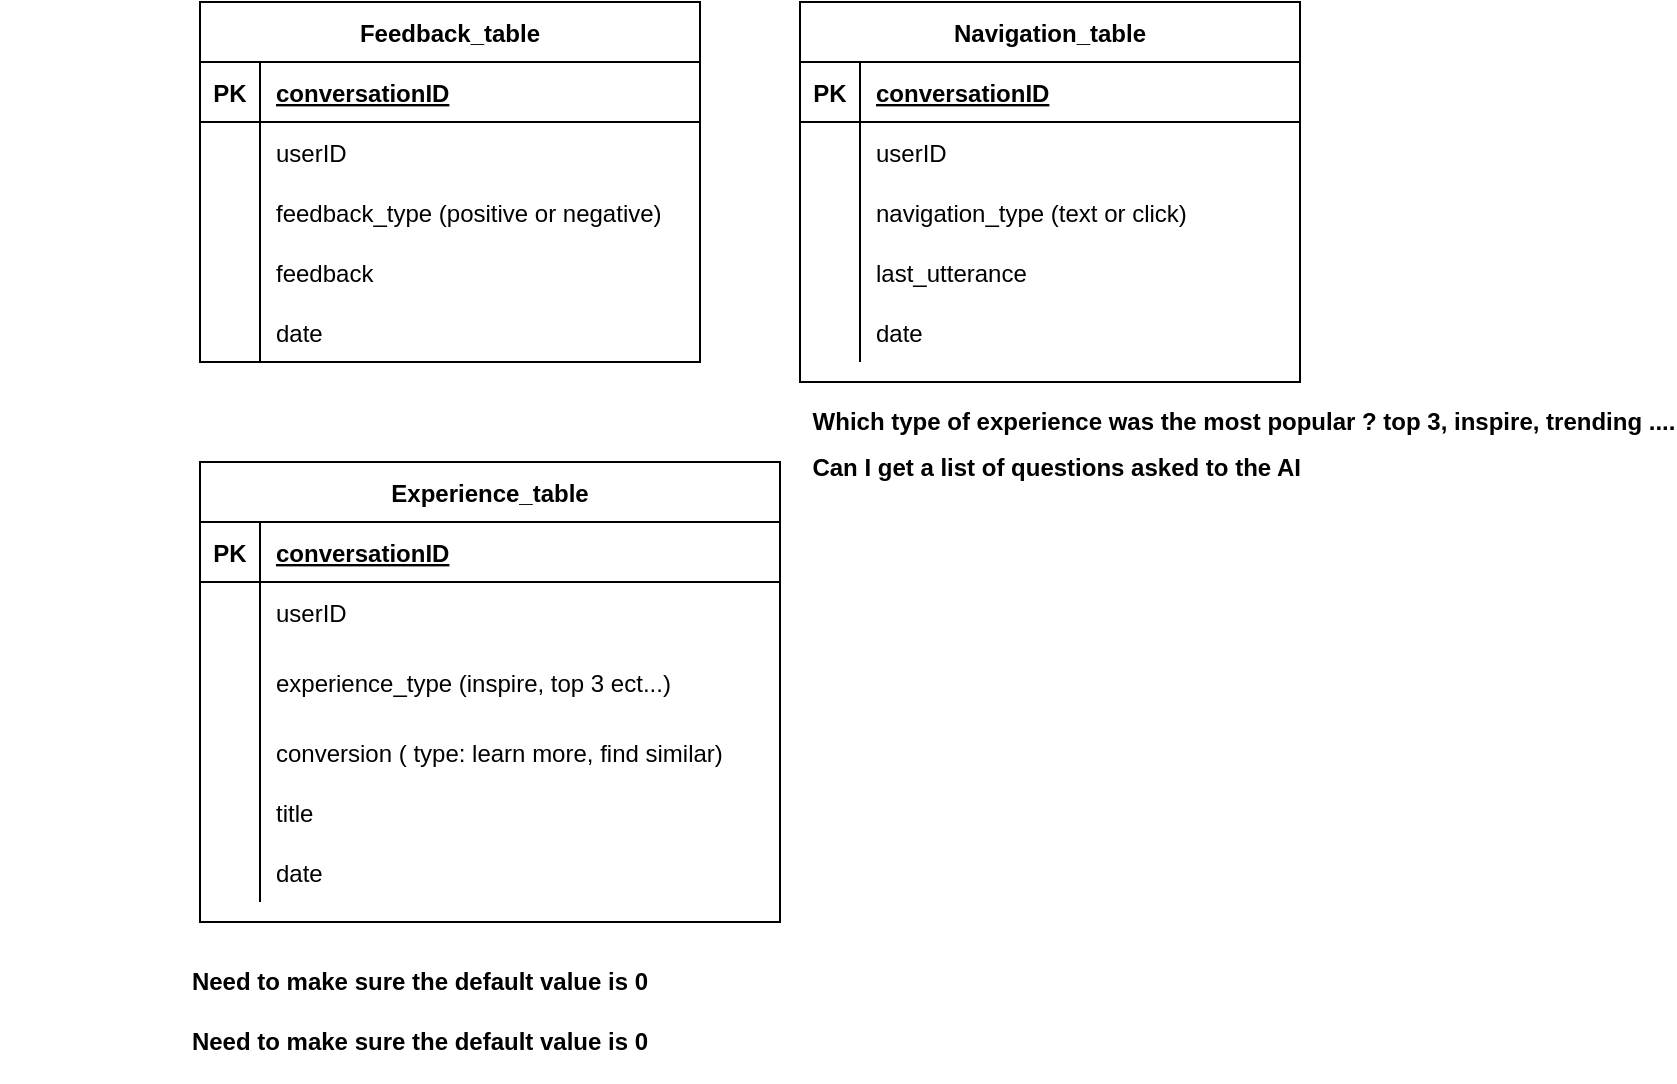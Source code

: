 <mxfile version="24.7.17">
  <diagram id="R2lEEEUBdFMjLlhIrx00" name="Page-1">
    <mxGraphModel dx="2071" dy="744" grid="1" gridSize="10" guides="1" tooltips="1" connect="1" arrows="1" fold="1" page="1" pageScale="1" pageWidth="850" pageHeight="1100" math="0" shadow="0" extFonts="Permanent Marker^https://fonts.googleapis.com/css?family=Permanent+Marker">
      <root>
        <mxCell id="0" />
        <mxCell id="1" parent="0" />
        <mxCell id="C-vyLk0tnHw3VtMMgP7b-23" value="Feedback_table" style="shape=table;startSize=30;container=1;collapsible=1;childLayout=tableLayout;fixedRows=1;rowLines=0;fontStyle=1;align=center;resizeLast=1;" parent="1" vertex="1">
          <mxGeometry x="10" y="70" width="250" height="180" as="geometry" />
        </mxCell>
        <mxCell id="C-vyLk0tnHw3VtMMgP7b-24" value="" style="shape=partialRectangle;collapsible=0;dropTarget=0;pointerEvents=0;fillColor=none;points=[[0,0.5],[1,0.5]];portConstraint=eastwest;top=0;left=0;right=0;bottom=1;" parent="C-vyLk0tnHw3VtMMgP7b-23" vertex="1">
          <mxGeometry y="30" width="250" height="30" as="geometry" />
        </mxCell>
        <mxCell id="C-vyLk0tnHw3VtMMgP7b-25" value="PK" style="shape=partialRectangle;overflow=hidden;connectable=0;fillColor=none;top=0;left=0;bottom=0;right=0;fontStyle=1;" parent="C-vyLk0tnHw3VtMMgP7b-24" vertex="1">
          <mxGeometry width="30" height="30" as="geometry">
            <mxRectangle width="30" height="30" as="alternateBounds" />
          </mxGeometry>
        </mxCell>
        <mxCell id="C-vyLk0tnHw3VtMMgP7b-26" value="conversationID" style="shape=partialRectangle;overflow=hidden;connectable=0;fillColor=none;top=0;left=0;bottom=0;right=0;align=left;spacingLeft=6;fontStyle=5;" parent="C-vyLk0tnHw3VtMMgP7b-24" vertex="1">
          <mxGeometry x="30" width="220" height="30" as="geometry">
            <mxRectangle width="220" height="30" as="alternateBounds" />
          </mxGeometry>
        </mxCell>
        <mxCell id="C-vyLk0tnHw3VtMMgP7b-27" value="" style="shape=partialRectangle;collapsible=0;dropTarget=0;pointerEvents=0;fillColor=none;points=[[0,0.5],[1,0.5]];portConstraint=eastwest;top=0;left=0;right=0;bottom=0;" parent="C-vyLk0tnHw3VtMMgP7b-23" vertex="1">
          <mxGeometry y="60" width="250" height="30" as="geometry" />
        </mxCell>
        <mxCell id="C-vyLk0tnHw3VtMMgP7b-28" value="" style="shape=partialRectangle;overflow=hidden;connectable=0;fillColor=none;top=0;left=0;bottom=0;right=0;" parent="C-vyLk0tnHw3VtMMgP7b-27" vertex="1">
          <mxGeometry width="30" height="30" as="geometry">
            <mxRectangle width="30" height="30" as="alternateBounds" />
          </mxGeometry>
        </mxCell>
        <mxCell id="C-vyLk0tnHw3VtMMgP7b-29" value="userID" style="shape=partialRectangle;overflow=hidden;connectable=0;fillColor=none;top=0;left=0;bottom=0;right=0;align=left;spacingLeft=6;" parent="C-vyLk0tnHw3VtMMgP7b-27" vertex="1">
          <mxGeometry x="30" width="220" height="30" as="geometry">
            <mxRectangle width="220" height="30" as="alternateBounds" />
          </mxGeometry>
        </mxCell>
        <mxCell id="DPVpC_hxmvyUEUFEsajV-7" style="shape=partialRectangle;collapsible=0;dropTarget=0;pointerEvents=0;fillColor=none;points=[[0,0.5],[1,0.5]];portConstraint=eastwest;top=0;left=0;right=0;bottom=0;" vertex="1" parent="C-vyLk0tnHw3VtMMgP7b-23">
          <mxGeometry y="90" width="250" height="30" as="geometry" />
        </mxCell>
        <mxCell id="DPVpC_hxmvyUEUFEsajV-8" style="shape=partialRectangle;overflow=hidden;connectable=0;fillColor=none;top=0;left=0;bottom=0;right=0;" vertex="1" parent="DPVpC_hxmvyUEUFEsajV-7">
          <mxGeometry width="30" height="30" as="geometry">
            <mxRectangle width="30" height="30" as="alternateBounds" />
          </mxGeometry>
        </mxCell>
        <mxCell id="DPVpC_hxmvyUEUFEsajV-9" value="feedback_type (positive or negative)" style="shape=partialRectangle;overflow=hidden;connectable=0;fillColor=none;top=0;left=0;bottom=0;right=0;align=left;spacingLeft=6;" vertex="1" parent="DPVpC_hxmvyUEUFEsajV-7">
          <mxGeometry x="30" width="220" height="30" as="geometry">
            <mxRectangle width="220" height="30" as="alternateBounds" />
          </mxGeometry>
        </mxCell>
        <mxCell id="DPVpC_hxmvyUEUFEsajV-30" style="shape=partialRectangle;collapsible=0;dropTarget=0;pointerEvents=0;fillColor=none;points=[[0,0.5],[1,0.5]];portConstraint=eastwest;top=0;left=0;right=0;bottom=0;" vertex="1" parent="C-vyLk0tnHw3VtMMgP7b-23">
          <mxGeometry y="120" width="250" height="30" as="geometry" />
        </mxCell>
        <mxCell id="DPVpC_hxmvyUEUFEsajV-31" style="shape=partialRectangle;overflow=hidden;connectable=0;fillColor=none;top=0;left=0;bottom=0;right=0;" vertex="1" parent="DPVpC_hxmvyUEUFEsajV-30">
          <mxGeometry width="30" height="30" as="geometry">
            <mxRectangle width="30" height="30" as="alternateBounds" />
          </mxGeometry>
        </mxCell>
        <mxCell id="DPVpC_hxmvyUEUFEsajV-32" value="feedback" style="shape=partialRectangle;overflow=hidden;connectable=0;fillColor=none;top=0;left=0;bottom=0;right=0;align=left;spacingLeft=6;" vertex="1" parent="DPVpC_hxmvyUEUFEsajV-30">
          <mxGeometry x="30" width="220" height="30" as="geometry">
            <mxRectangle width="220" height="30" as="alternateBounds" />
          </mxGeometry>
        </mxCell>
        <mxCell id="DPVpC_hxmvyUEUFEsajV-53" style="shape=partialRectangle;collapsible=0;dropTarget=0;pointerEvents=0;fillColor=none;points=[[0,0.5],[1,0.5]];portConstraint=eastwest;top=0;left=0;right=0;bottom=0;" vertex="1" parent="C-vyLk0tnHw3VtMMgP7b-23">
          <mxGeometry y="150" width="250" height="30" as="geometry" />
        </mxCell>
        <mxCell id="DPVpC_hxmvyUEUFEsajV-54" style="shape=partialRectangle;overflow=hidden;connectable=0;fillColor=none;top=0;left=0;bottom=0;right=0;" vertex="1" parent="DPVpC_hxmvyUEUFEsajV-53">
          <mxGeometry width="30" height="30" as="geometry">
            <mxRectangle width="30" height="30" as="alternateBounds" />
          </mxGeometry>
        </mxCell>
        <mxCell id="DPVpC_hxmvyUEUFEsajV-55" value="date" style="shape=partialRectangle;overflow=hidden;connectable=0;fillColor=none;top=0;left=0;bottom=0;right=0;align=left;spacingLeft=6;" vertex="1" parent="DPVpC_hxmvyUEUFEsajV-53">
          <mxGeometry x="30" width="220" height="30" as="geometry">
            <mxRectangle width="220" height="30" as="alternateBounds" />
          </mxGeometry>
        </mxCell>
        <mxCell id="DPVpC_hxmvyUEUFEsajV-10" value="Navigation_table" style="shape=table;startSize=30;container=1;collapsible=1;childLayout=tableLayout;fixedRows=1;rowLines=0;fontStyle=1;align=center;resizeLast=1;" vertex="1" parent="1">
          <mxGeometry x="310" y="70" width="250" height="190" as="geometry" />
        </mxCell>
        <mxCell id="DPVpC_hxmvyUEUFEsajV-11" value="" style="shape=partialRectangle;collapsible=0;dropTarget=0;pointerEvents=0;fillColor=none;points=[[0,0.5],[1,0.5]];portConstraint=eastwest;top=0;left=0;right=0;bottom=1;" vertex="1" parent="DPVpC_hxmvyUEUFEsajV-10">
          <mxGeometry y="30" width="250" height="30" as="geometry" />
        </mxCell>
        <mxCell id="DPVpC_hxmvyUEUFEsajV-12" value="PK" style="shape=partialRectangle;overflow=hidden;connectable=0;fillColor=none;top=0;left=0;bottom=0;right=0;fontStyle=1;" vertex="1" parent="DPVpC_hxmvyUEUFEsajV-11">
          <mxGeometry width="30" height="30" as="geometry">
            <mxRectangle width="30" height="30" as="alternateBounds" />
          </mxGeometry>
        </mxCell>
        <mxCell id="DPVpC_hxmvyUEUFEsajV-13" value="conversationID" style="shape=partialRectangle;overflow=hidden;connectable=0;fillColor=none;top=0;left=0;bottom=0;right=0;align=left;spacingLeft=6;fontStyle=5;" vertex="1" parent="DPVpC_hxmvyUEUFEsajV-11">
          <mxGeometry x="30" width="220" height="30" as="geometry">
            <mxRectangle width="220" height="30" as="alternateBounds" />
          </mxGeometry>
        </mxCell>
        <mxCell id="DPVpC_hxmvyUEUFEsajV-35" style="shape=partialRectangle;collapsible=0;dropTarget=0;pointerEvents=0;fillColor=none;points=[[0,0.5],[1,0.5]];portConstraint=eastwest;top=0;left=0;right=0;bottom=0;" vertex="1" parent="DPVpC_hxmvyUEUFEsajV-10">
          <mxGeometry y="60" width="250" height="30" as="geometry" />
        </mxCell>
        <mxCell id="DPVpC_hxmvyUEUFEsajV-36" style="shape=partialRectangle;overflow=hidden;connectable=0;fillColor=none;top=0;left=0;bottom=0;right=0;" vertex="1" parent="DPVpC_hxmvyUEUFEsajV-35">
          <mxGeometry width="30" height="30" as="geometry">
            <mxRectangle width="30" height="30" as="alternateBounds" />
          </mxGeometry>
        </mxCell>
        <mxCell id="DPVpC_hxmvyUEUFEsajV-37" value="userID" style="shape=partialRectangle;overflow=hidden;connectable=0;fillColor=none;top=0;left=0;bottom=0;right=0;align=left;spacingLeft=6;" vertex="1" parent="DPVpC_hxmvyUEUFEsajV-35">
          <mxGeometry x="30" width="220" height="30" as="geometry">
            <mxRectangle width="220" height="30" as="alternateBounds" />
          </mxGeometry>
        </mxCell>
        <mxCell id="DPVpC_hxmvyUEUFEsajV-14" value="" style="shape=partialRectangle;collapsible=0;dropTarget=0;pointerEvents=0;fillColor=none;points=[[0,0.5],[1,0.5]];portConstraint=eastwest;top=0;left=0;right=0;bottom=0;" vertex="1" parent="DPVpC_hxmvyUEUFEsajV-10">
          <mxGeometry y="90" width="250" height="30" as="geometry" />
        </mxCell>
        <mxCell id="DPVpC_hxmvyUEUFEsajV-15" value="" style="shape=partialRectangle;overflow=hidden;connectable=0;fillColor=none;top=0;left=0;bottom=0;right=0;" vertex="1" parent="DPVpC_hxmvyUEUFEsajV-14">
          <mxGeometry width="30" height="30" as="geometry">
            <mxRectangle width="30" height="30" as="alternateBounds" />
          </mxGeometry>
        </mxCell>
        <mxCell id="DPVpC_hxmvyUEUFEsajV-16" value="navigation_type (text or click)" style="shape=partialRectangle;overflow=hidden;connectable=0;fillColor=none;top=0;left=0;bottom=0;right=0;align=left;spacingLeft=6;" vertex="1" parent="DPVpC_hxmvyUEUFEsajV-14">
          <mxGeometry x="30" width="220" height="30" as="geometry">
            <mxRectangle width="220" height="30" as="alternateBounds" />
          </mxGeometry>
        </mxCell>
        <mxCell id="DPVpC_hxmvyUEUFEsajV-17" style="shape=partialRectangle;collapsible=0;dropTarget=0;pointerEvents=0;fillColor=none;points=[[0,0.5],[1,0.5]];portConstraint=eastwest;top=0;left=0;right=0;bottom=0;" vertex="1" parent="DPVpC_hxmvyUEUFEsajV-10">
          <mxGeometry y="120" width="250" height="30" as="geometry" />
        </mxCell>
        <mxCell id="DPVpC_hxmvyUEUFEsajV-18" style="shape=partialRectangle;overflow=hidden;connectable=0;fillColor=none;top=0;left=0;bottom=0;right=0;" vertex="1" parent="DPVpC_hxmvyUEUFEsajV-17">
          <mxGeometry width="30" height="30" as="geometry">
            <mxRectangle width="30" height="30" as="alternateBounds" />
          </mxGeometry>
        </mxCell>
        <mxCell id="DPVpC_hxmvyUEUFEsajV-19" value="last_utterance" style="shape=partialRectangle;overflow=hidden;connectable=0;fillColor=none;top=0;left=0;bottom=0;right=0;align=left;spacingLeft=6;" vertex="1" parent="DPVpC_hxmvyUEUFEsajV-17">
          <mxGeometry x="30" width="220" height="30" as="geometry">
            <mxRectangle width="220" height="30" as="alternateBounds" />
          </mxGeometry>
        </mxCell>
        <mxCell id="DPVpC_hxmvyUEUFEsajV-56" style="shape=partialRectangle;collapsible=0;dropTarget=0;pointerEvents=0;fillColor=none;points=[[0,0.5],[1,0.5]];portConstraint=eastwest;top=0;left=0;right=0;bottom=0;" vertex="1" parent="DPVpC_hxmvyUEUFEsajV-10">
          <mxGeometry y="150" width="250" height="30" as="geometry" />
        </mxCell>
        <mxCell id="DPVpC_hxmvyUEUFEsajV-57" style="shape=partialRectangle;overflow=hidden;connectable=0;fillColor=none;top=0;left=0;bottom=0;right=0;" vertex="1" parent="DPVpC_hxmvyUEUFEsajV-56">
          <mxGeometry width="30" height="30" as="geometry">
            <mxRectangle width="30" height="30" as="alternateBounds" />
          </mxGeometry>
        </mxCell>
        <mxCell id="DPVpC_hxmvyUEUFEsajV-58" value="date" style="shape=partialRectangle;overflow=hidden;connectable=0;fillColor=none;top=0;left=0;bottom=0;right=0;align=left;spacingLeft=6;" vertex="1" parent="DPVpC_hxmvyUEUFEsajV-56">
          <mxGeometry x="30" width="220" height="30" as="geometry">
            <mxRectangle width="220" height="30" as="alternateBounds" />
          </mxGeometry>
        </mxCell>
        <mxCell id="DPVpC_hxmvyUEUFEsajV-20" value="Experience_table" style="shape=table;startSize=30;container=1;collapsible=1;childLayout=tableLayout;fixedRows=1;rowLines=0;fontStyle=1;align=center;resizeLast=1;" vertex="1" parent="1">
          <mxGeometry x="10" y="300" width="290" height="230" as="geometry" />
        </mxCell>
        <mxCell id="DPVpC_hxmvyUEUFEsajV-21" value="" style="shape=partialRectangle;collapsible=0;dropTarget=0;pointerEvents=0;fillColor=none;points=[[0,0.5],[1,0.5]];portConstraint=eastwest;top=0;left=0;right=0;bottom=1;" vertex="1" parent="DPVpC_hxmvyUEUFEsajV-20">
          <mxGeometry y="30" width="290" height="30" as="geometry" />
        </mxCell>
        <mxCell id="DPVpC_hxmvyUEUFEsajV-22" value="PK" style="shape=partialRectangle;overflow=hidden;connectable=0;fillColor=none;top=0;left=0;bottom=0;right=0;fontStyle=1;" vertex="1" parent="DPVpC_hxmvyUEUFEsajV-21">
          <mxGeometry width="30" height="30" as="geometry">
            <mxRectangle width="30" height="30" as="alternateBounds" />
          </mxGeometry>
        </mxCell>
        <mxCell id="DPVpC_hxmvyUEUFEsajV-23" value="conversationID" style="shape=partialRectangle;overflow=hidden;connectable=0;fillColor=none;top=0;left=0;bottom=0;right=0;align=left;spacingLeft=6;fontStyle=5;" vertex="1" parent="DPVpC_hxmvyUEUFEsajV-21">
          <mxGeometry x="30" width="260" height="30" as="geometry">
            <mxRectangle width="260" height="30" as="alternateBounds" />
          </mxGeometry>
        </mxCell>
        <mxCell id="DPVpC_hxmvyUEUFEsajV-24" value="" style="shape=partialRectangle;collapsible=0;dropTarget=0;pointerEvents=0;fillColor=none;points=[[0,0.5],[1,0.5]];portConstraint=eastwest;top=0;left=0;right=0;bottom=0;" vertex="1" parent="DPVpC_hxmvyUEUFEsajV-20">
          <mxGeometry y="60" width="290" height="30" as="geometry" />
        </mxCell>
        <mxCell id="DPVpC_hxmvyUEUFEsajV-25" value="" style="shape=partialRectangle;overflow=hidden;connectable=0;fillColor=none;top=0;left=0;bottom=0;right=0;" vertex="1" parent="DPVpC_hxmvyUEUFEsajV-24">
          <mxGeometry width="30" height="30" as="geometry">
            <mxRectangle width="30" height="30" as="alternateBounds" />
          </mxGeometry>
        </mxCell>
        <mxCell id="DPVpC_hxmvyUEUFEsajV-26" value="userID" style="shape=partialRectangle;overflow=hidden;connectable=0;fillColor=none;top=0;left=0;bottom=0;right=0;align=left;spacingLeft=6;" vertex="1" parent="DPVpC_hxmvyUEUFEsajV-24">
          <mxGeometry x="30" width="260" height="30" as="geometry">
            <mxRectangle width="260" height="30" as="alternateBounds" />
          </mxGeometry>
        </mxCell>
        <mxCell id="DPVpC_hxmvyUEUFEsajV-27" style="shape=partialRectangle;collapsible=0;dropTarget=0;pointerEvents=0;fillColor=none;points=[[0,0.5],[1,0.5]];portConstraint=eastwest;top=0;left=0;right=0;bottom=0;" vertex="1" parent="DPVpC_hxmvyUEUFEsajV-20">
          <mxGeometry y="90" width="290" height="40" as="geometry" />
        </mxCell>
        <mxCell id="DPVpC_hxmvyUEUFEsajV-28" style="shape=partialRectangle;overflow=hidden;connectable=0;fillColor=none;top=0;left=0;bottom=0;right=0;" vertex="1" parent="DPVpC_hxmvyUEUFEsajV-27">
          <mxGeometry width="30" height="40" as="geometry">
            <mxRectangle width="30" height="40" as="alternateBounds" />
          </mxGeometry>
        </mxCell>
        <mxCell id="DPVpC_hxmvyUEUFEsajV-29" value="experience_type (inspire, top 3 ect...)" style="shape=partialRectangle;overflow=hidden;connectable=0;fillColor=none;top=0;left=0;bottom=0;right=0;align=left;spacingLeft=6;" vertex="1" parent="DPVpC_hxmvyUEUFEsajV-27">
          <mxGeometry x="30" width="260" height="40" as="geometry">
            <mxRectangle width="260" height="40" as="alternateBounds" />
          </mxGeometry>
        </mxCell>
        <mxCell id="DPVpC_hxmvyUEUFEsajV-41" style="shape=partialRectangle;collapsible=0;dropTarget=0;pointerEvents=0;fillColor=none;points=[[0,0.5],[1,0.5]];portConstraint=eastwest;top=0;left=0;right=0;bottom=0;" vertex="1" parent="DPVpC_hxmvyUEUFEsajV-20">
          <mxGeometry y="130" width="290" height="30" as="geometry" />
        </mxCell>
        <mxCell id="DPVpC_hxmvyUEUFEsajV-42" style="shape=partialRectangle;overflow=hidden;connectable=0;fillColor=none;top=0;left=0;bottom=0;right=0;" vertex="1" parent="DPVpC_hxmvyUEUFEsajV-41">
          <mxGeometry width="30" height="30" as="geometry">
            <mxRectangle width="30" height="30" as="alternateBounds" />
          </mxGeometry>
        </mxCell>
        <mxCell id="DPVpC_hxmvyUEUFEsajV-43" value="conversion ( type: learn more, find similar)" style="shape=partialRectangle;overflow=hidden;connectable=0;fillColor=none;top=0;left=0;bottom=0;right=0;align=left;spacingLeft=6;" vertex="1" parent="DPVpC_hxmvyUEUFEsajV-41">
          <mxGeometry x="30" width="260" height="30" as="geometry">
            <mxRectangle width="260" height="30" as="alternateBounds" />
          </mxGeometry>
        </mxCell>
        <mxCell id="DPVpC_hxmvyUEUFEsajV-49" style="shape=partialRectangle;collapsible=0;dropTarget=0;pointerEvents=0;fillColor=none;points=[[0,0.5],[1,0.5]];portConstraint=eastwest;top=0;left=0;right=0;bottom=0;" vertex="1" parent="DPVpC_hxmvyUEUFEsajV-20">
          <mxGeometry y="160" width="290" height="30" as="geometry" />
        </mxCell>
        <mxCell id="DPVpC_hxmvyUEUFEsajV-50" style="shape=partialRectangle;overflow=hidden;connectable=0;fillColor=none;top=0;left=0;bottom=0;right=0;" vertex="1" parent="DPVpC_hxmvyUEUFEsajV-49">
          <mxGeometry width="30" height="30" as="geometry">
            <mxRectangle width="30" height="30" as="alternateBounds" />
          </mxGeometry>
        </mxCell>
        <mxCell id="DPVpC_hxmvyUEUFEsajV-51" value="title" style="shape=partialRectangle;overflow=hidden;connectable=0;fillColor=none;top=0;left=0;bottom=0;right=0;align=left;spacingLeft=6;" vertex="1" parent="DPVpC_hxmvyUEUFEsajV-49">
          <mxGeometry x="30" width="260" height="30" as="geometry">
            <mxRectangle width="260" height="30" as="alternateBounds" />
          </mxGeometry>
        </mxCell>
        <mxCell id="DPVpC_hxmvyUEUFEsajV-59" style="shape=partialRectangle;collapsible=0;dropTarget=0;pointerEvents=0;fillColor=none;points=[[0,0.5],[1,0.5]];portConstraint=eastwest;top=0;left=0;right=0;bottom=0;" vertex="1" parent="DPVpC_hxmvyUEUFEsajV-20">
          <mxGeometry y="190" width="290" height="30" as="geometry" />
        </mxCell>
        <mxCell id="DPVpC_hxmvyUEUFEsajV-60" style="shape=partialRectangle;overflow=hidden;connectable=0;fillColor=none;top=0;left=0;bottom=0;right=0;" vertex="1" parent="DPVpC_hxmvyUEUFEsajV-59">
          <mxGeometry width="30" height="30" as="geometry">
            <mxRectangle width="30" height="30" as="alternateBounds" />
          </mxGeometry>
        </mxCell>
        <mxCell id="DPVpC_hxmvyUEUFEsajV-61" value="date" style="shape=partialRectangle;overflow=hidden;connectable=0;fillColor=none;top=0;left=0;bottom=0;right=0;align=left;spacingLeft=6;" vertex="1" parent="DPVpC_hxmvyUEUFEsajV-59">
          <mxGeometry x="30" width="260" height="30" as="geometry">
            <mxRectangle width="260" height="30" as="alternateBounds" />
          </mxGeometry>
        </mxCell>
        <mxCell id="DPVpC_hxmvyUEUFEsajV-34" value="" style="shape=partialRectangle;overflow=hidden;connectable=0;fillColor=none;top=0;left=0;bottom=0;right=0;align=left;spacingLeft=6;" vertex="1" parent="1">
          <mxGeometry x="40" y="130" width="220" height="30" as="geometry">
            <mxRectangle width="220" height="50" as="alternateBounds" />
          </mxGeometry>
        </mxCell>
        <mxCell id="DPVpC_hxmvyUEUFEsajV-40" value="&lt;span style=&quot;text-wrap: nowrap;&quot;&gt;Can I get a list of questions asked to the AI&amp;nbsp;&lt;/span&gt;" style="text;html=1;align=center;verticalAlign=middle;whiteSpace=wrap;rounded=0;fontStyle=1" vertex="1" parent="1">
          <mxGeometry x="230" y="283" width="420" height="40" as="geometry" />
        </mxCell>
        <mxCell id="DPVpC_hxmvyUEUFEsajV-47" value="&lt;span style=&quot;text-wrap: nowrap;&quot;&gt;Need to make sure the default value is 0&lt;/span&gt;" style="text;html=1;align=center;verticalAlign=middle;whiteSpace=wrap;rounded=0;fontStyle=1" vertex="1" parent="1">
          <mxGeometry x="-90" y="540" width="420" height="40" as="geometry" />
        </mxCell>
        <mxCell id="DPVpC_hxmvyUEUFEsajV-48" value="&lt;span style=&quot;text-wrap: nowrap;&quot;&gt;Need to make sure the default value is 0&lt;/span&gt;" style="text;html=1;align=center;verticalAlign=middle;whiteSpace=wrap;rounded=0;fontStyle=1" vertex="1" parent="1">
          <mxGeometry x="-90" y="570" width="420" height="40" as="geometry" />
        </mxCell>
        <mxCell id="DPVpC_hxmvyUEUFEsajV-52" value="&lt;span style=&quot;text-wrap: nowrap;&quot;&gt;Which type of experience was the most popular ? top 3, inspire, trending ....&lt;/span&gt;" style="text;html=1;align=center;verticalAlign=middle;whiteSpace=wrap;rounded=0;fontStyle=1" vertex="1" parent="1">
          <mxGeometry x="322" y="260" width="420" height="40" as="geometry" />
        </mxCell>
      </root>
    </mxGraphModel>
  </diagram>
</mxfile>
